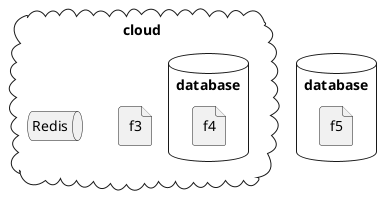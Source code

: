 @startuml Architecture

cloud       cloud1       as "cloud" {
file f3

database    db1    as "database" {
file f4
}

queue Redis {
}

}

database    db2    as "database" {
file f5
}

@enduml